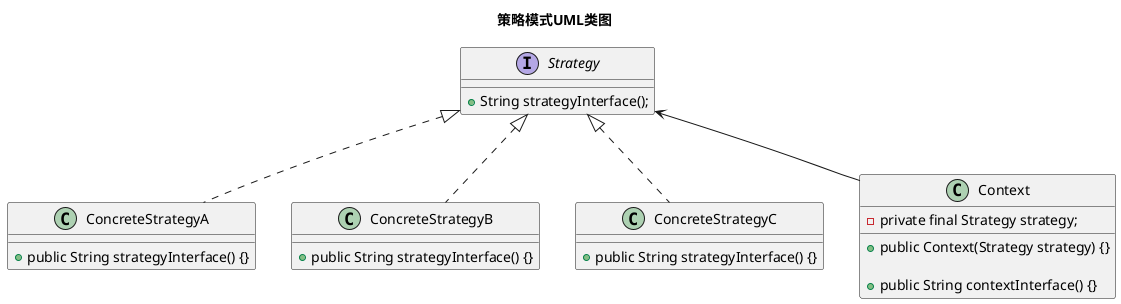 @startuml

Title "策略模式UML类图"

interface Strategy

Strategy <|.. ConcreteStrategyA
Strategy <|.. ConcreteStrategyB
Strategy <|.. ConcreteStrategyC

Strategy <-- Context

interface Strategy {

    +String strategyInterface();
}

class ConcreteStrategyA {

    +public String strategyInterface() {}
}

class ConcreteStrategyB {

    +public String strategyInterface() {}
}

class ConcreteStrategyC {

    +public String strategyInterface() {}
}


class Context {

    -private final Strategy strategy;

    +public Context(Strategy strategy) {}

    +public String contextInterface() {}
}

@enduml